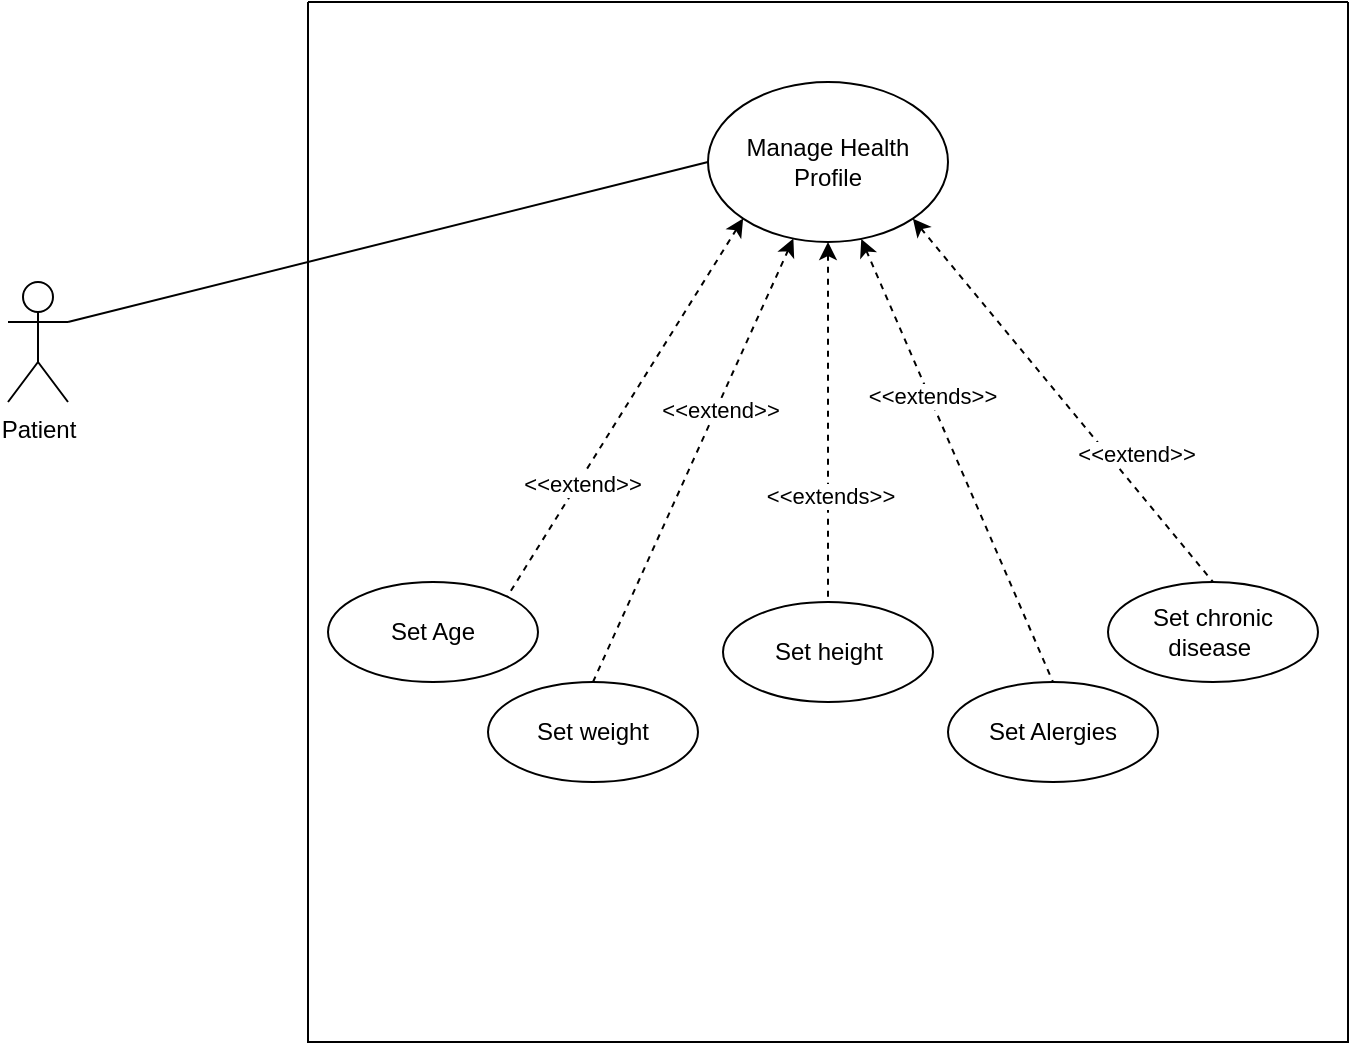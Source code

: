 <mxfile version="16.4.3" type="github">
  <diagram id="PPGES3eyIgcaZ7cBQot_" name="Page-1">
    <mxGraphModel dx="1185" dy="627" grid="1" gridSize="10" guides="1" tooltips="1" connect="1" arrows="1" fold="1" page="1" pageScale="1" pageWidth="850" pageHeight="1100" math="0" shadow="0">
      <root>
        <mxCell id="0" />
        <mxCell id="1" parent="0" />
        <mxCell id="XOMKI58Zd1vGMeLpeBfw-1" value="" style="swimlane;startSize=0;" parent="1" vertex="1">
          <mxGeometry x="200" y="80" width="520" height="520" as="geometry" />
        </mxCell>
        <mxCell id="XOMKI58Zd1vGMeLpeBfw-3" value="Set Alergies" style="ellipse;whiteSpace=wrap;html=1;" parent="XOMKI58Zd1vGMeLpeBfw-1" vertex="1">
          <mxGeometry x="320" y="340" width="105" height="50" as="geometry" />
        </mxCell>
        <mxCell id="XOMKI58Zd1vGMeLpeBfw-4" value="Set weight" style="ellipse;whiteSpace=wrap;html=1;" parent="XOMKI58Zd1vGMeLpeBfw-1" vertex="1">
          <mxGeometry x="90" y="340" width="105" height="50" as="geometry" />
        </mxCell>
        <mxCell id="XOMKI58Zd1vGMeLpeBfw-8" value="Set Age" style="ellipse;whiteSpace=wrap;html=1;" parent="XOMKI58Zd1vGMeLpeBfw-1" vertex="1">
          <mxGeometry x="10" y="290" width="105" height="50" as="geometry" />
        </mxCell>
        <mxCell id="XOMKI58Zd1vGMeLpeBfw-10" value="Set height" style="ellipse;whiteSpace=wrap;html=1;" parent="XOMKI58Zd1vGMeLpeBfw-1" vertex="1">
          <mxGeometry x="207.5" y="300" width="105" height="50" as="geometry" />
        </mxCell>
        <mxCell id="XOMKI58Zd1vGMeLpeBfw-15" value="&lt;div&gt;Set chronic&lt;/div&gt;&lt;div&gt;disease&amp;nbsp; &lt;br&gt;&lt;/div&gt;" style="ellipse;whiteSpace=wrap;html=1;" parent="XOMKI58Zd1vGMeLpeBfw-1" vertex="1">
          <mxGeometry x="400" y="290" width="105" height="50" as="geometry" />
        </mxCell>
        <mxCell id="XOMKI58Zd1vGMeLpeBfw-17" value="&lt;div&gt;Manage Health&lt;/div&gt;&lt;div&gt;Profile&lt;br&gt;&lt;/div&gt;" style="ellipse;whiteSpace=wrap;html=1;" parent="XOMKI58Zd1vGMeLpeBfw-1" vertex="1">
          <mxGeometry x="200" y="40" width="120" height="80" as="geometry" />
        </mxCell>
        <mxCell id="XOMKI58Zd1vGMeLpeBfw-20" value="" style="endArrow=none;html=1;rounded=0;exitX=0;exitY=1;exitDx=0;exitDy=0;entryX=1;entryY=0;entryDx=0;entryDy=0;dashed=1;verticalAlign=bottom;startArrow=classic;startFill=1;endFill=0;" parent="XOMKI58Zd1vGMeLpeBfw-1" source="XOMKI58Zd1vGMeLpeBfw-17" target="XOMKI58Zd1vGMeLpeBfw-8" edge="1">
          <mxGeometry width="50" height="50" relative="1" as="geometry">
            <mxPoint x="210" y="320" as="sourcePoint" />
            <mxPoint x="260" y="270" as="targetPoint" />
          </mxGeometry>
        </mxCell>
        <mxCell id="XOMKI58Zd1vGMeLpeBfw-21" value="&amp;lt;&amp;lt;extend&amp;gt;&amp;gt;" style="edgeLabel;html=1;align=center;verticalAlign=middle;resizable=0;points=[];" parent="XOMKI58Zd1vGMeLpeBfw-20" vertex="1" connectable="0">
          <mxGeometry x="0.392" y="1" relative="1" as="geometry">
            <mxPoint as="offset" />
          </mxGeometry>
        </mxCell>
        <mxCell id="XOMKI58Zd1vGMeLpeBfw-23" value="" style="endArrow=none;html=1;rounded=0;dashed=1;entryX=0.5;entryY=0;entryDx=0;entryDy=0;verticalAlign=bottom;startArrow=classic;startFill=1;endFill=0;" parent="XOMKI58Zd1vGMeLpeBfw-1" source="XOMKI58Zd1vGMeLpeBfw-17" target="XOMKI58Zd1vGMeLpeBfw-4" edge="1">
          <mxGeometry width="50" height="50" relative="1" as="geometry">
            <mxPoint x="210" y="320" as="sourcePoint" />
            <mxPoint x="260" y="270" as="targetPoint" />
          </mxGeometry>
        </mxCell>
        <mxCell id="XOMKI58Zd1vGMeLpeBfw-24" value="&amp;lt;&amp;lt;extend&amp;gt;&amp;gt;" style="edgeLabel;html=1;align=center;verticalAlign=middle;resizable=0;points=[];" parent="XOMKI58Zd1vGMeLpeBfw-23" vertex="1" connectable="0">
          <mxGeometry x="-0.236" y="2" relative="1" as="geometry">
            <mxPoint as="offset" />
          </mxGeometry>
        </mxCell>
        <mxCell id="XOMKI58Zd1vGMeLpeBfw-25" value="" style="endArrow=none;html=1;rounded=0;dashed=1;exitX=0.5;exitY=1;exitDx=0;exitDy=0;entryX=0.5;entryY=0;entryDx=0;entryDy=0;verticalAlign=bottom;startArrow=classic;startFill=1;endFill=0;" parent="XOMKI58Zd1vGMeLpeBfw-1" source="XOMKI58Zd1vGMeLpeBfw-17" target="XOMKI58Zd1vGMeLpeBfw-10" edge="1">
          <mxGeometry width="50" height="50" relative="1" as="geometry">
            <mxPoint x="210" y="320" as="sourcePoint" />
            <mxPoint x="260" y="270" as="targetPoint" />
          </mxGeometry>
        </mxCell>
        <mxCell id="XOMKI58Zd1vGMeLpeBfw-26" value="&amp;lt;&amp;lt;extends&amp;gt;&amp;gt;" style="edgeLabel;html=1;align=center;verticalAlign=middle;resizable=0;points=[];" parent="XOMKI58Zd1vGMeLpeBfw-25" vertex="1" connectable="0">
          <mxGeometry x="0.411" y="1" relative="1" as="geometry">
            <mxPoint as="offset" />
          </mxGeometry>
        </mxCell>
        <mxCell id="XOMKI58Zd1vGMeLpeBfw-27" value="" style="endArrow=none;html=1;rounded=0;dashed=1;entryX=0.5;entryY=0;entryDx=0;entryDy=0;verticalAlign=bottom;startArrow=classic;startFill=1;endFill=0;" parent="XOMKI58Zd1vGMeLpeBfw-1" source="XOMKI58Zd1vGMeLpeBfw-17" target="XOMKI58Zd1vGMeLpeBfw-3" edge="1">
          <mxGeometry width="50" height="50" relative="1" as="geometry">
            <mxPoint x="210" y="320" as="sourcePoint" />
            <mxPoint x="260" y="270" as="targetPoint" />
          </mxGeometry>
        </mxCell>
        <mxCell id="XOMKI58Zd1vGMeLpeBfw-28" value="&amp;lt;&amp;lt;extends&amp;gt;&amp;gt;" style="edgeLabel;html=1;align=center;verticalAlign=middle;resizable=0;points=[];" parent="XOMKI58Zd1vGMeLpeBfw-27" vertex="1" connectable="0">
          <mxGeometry x="-0.287" y="1" relative="1" as="geometry">
            <mxPoint as="offset" />
          </mxGeometry>
        </mxCell>
        <mxCell id="XOMKI58Zd1vGMeLpeBfw-29" value="" style="endArrow=none;html=1;rounded=0;dashed=1;exitX=1;exitY=1;exitDx=0;exitDy=0;entryX=0.5;entryY=0;entryDx=0;entryDy=0;verticalAlign=bottom;startArrow=classic;startFill=1;endFill=0;" parent="XOMKI58Zd1vGMeLpeBfw-1" source="XOMKI58Zd1vGMeLpeBfw-17" target="XOMKI58Zd1vGMeLpeBfw-15" edge="1">
          <mxGeometry width="50" height="50" relative="1" as="geometry">
            <mxPoint x="400" y="210" as="sourcePoint" />
            <mxPoint x="450" y="160" as="targetPoint" />
          </mxGeometry>
        </mxCell>
        <mxCell id="RTtVylB_NlM-ldrpumm6-1" value="&amp;lt;&amp;lt;extend&amp;gt;&amp;gt;" style="edgeLabel;html=1;align=center;verticalAlign=bottom;resizable=0;points=[];" vertex="1" connectable="0" parent="XOMKI58Zd1vGMeLpeBfw-29">
          <mxGeometry x="0.378" y="-2" relative="1" as="geometry">
            <mxPoint x="9" as="offset" />
          </mxGeometry>
        </mxCell>
        <mxCell id="XOMKI58Zd1vGMeLpeBfw-2" value="Patient" style="shape=umlActor;verticalLabelPosition=bottom;verticalAlign=top;html=1;outlineConnect=0;" parent="1" vertex="1">
          <mxGeometry x="50" y="220" width="30" height="60" as="geometry" />
        </mxCell>
        <mxCell id="XOMKI58Zd1vGMeLpeBfw-18" value="" style="endArrow=none;html=1;rounded=0;entryX=0;entryY=0.5;entryDx=0;entryDy=0;exitX=1;exitY=0.333;exitDx=0;exitDy=0;exitPerimeter=0;" parent="1" source="XOMKI58Zd1vGMeLpeBfw-2" target="XOMKI58Zd1vGMeLpeBfw-17" edge="1">
          <mxGeometry width="50" height="50" relative="1" as="geometry">
            <mxPoint x="410" y="400" as="sourcePoint" />
            <mxPoint x="460" y="350" as="targetPoint" />
          </mxGeometry>
        </mxCell>
      </root>
    </mxGraphModel>
  </diagram>
</mxfile>
